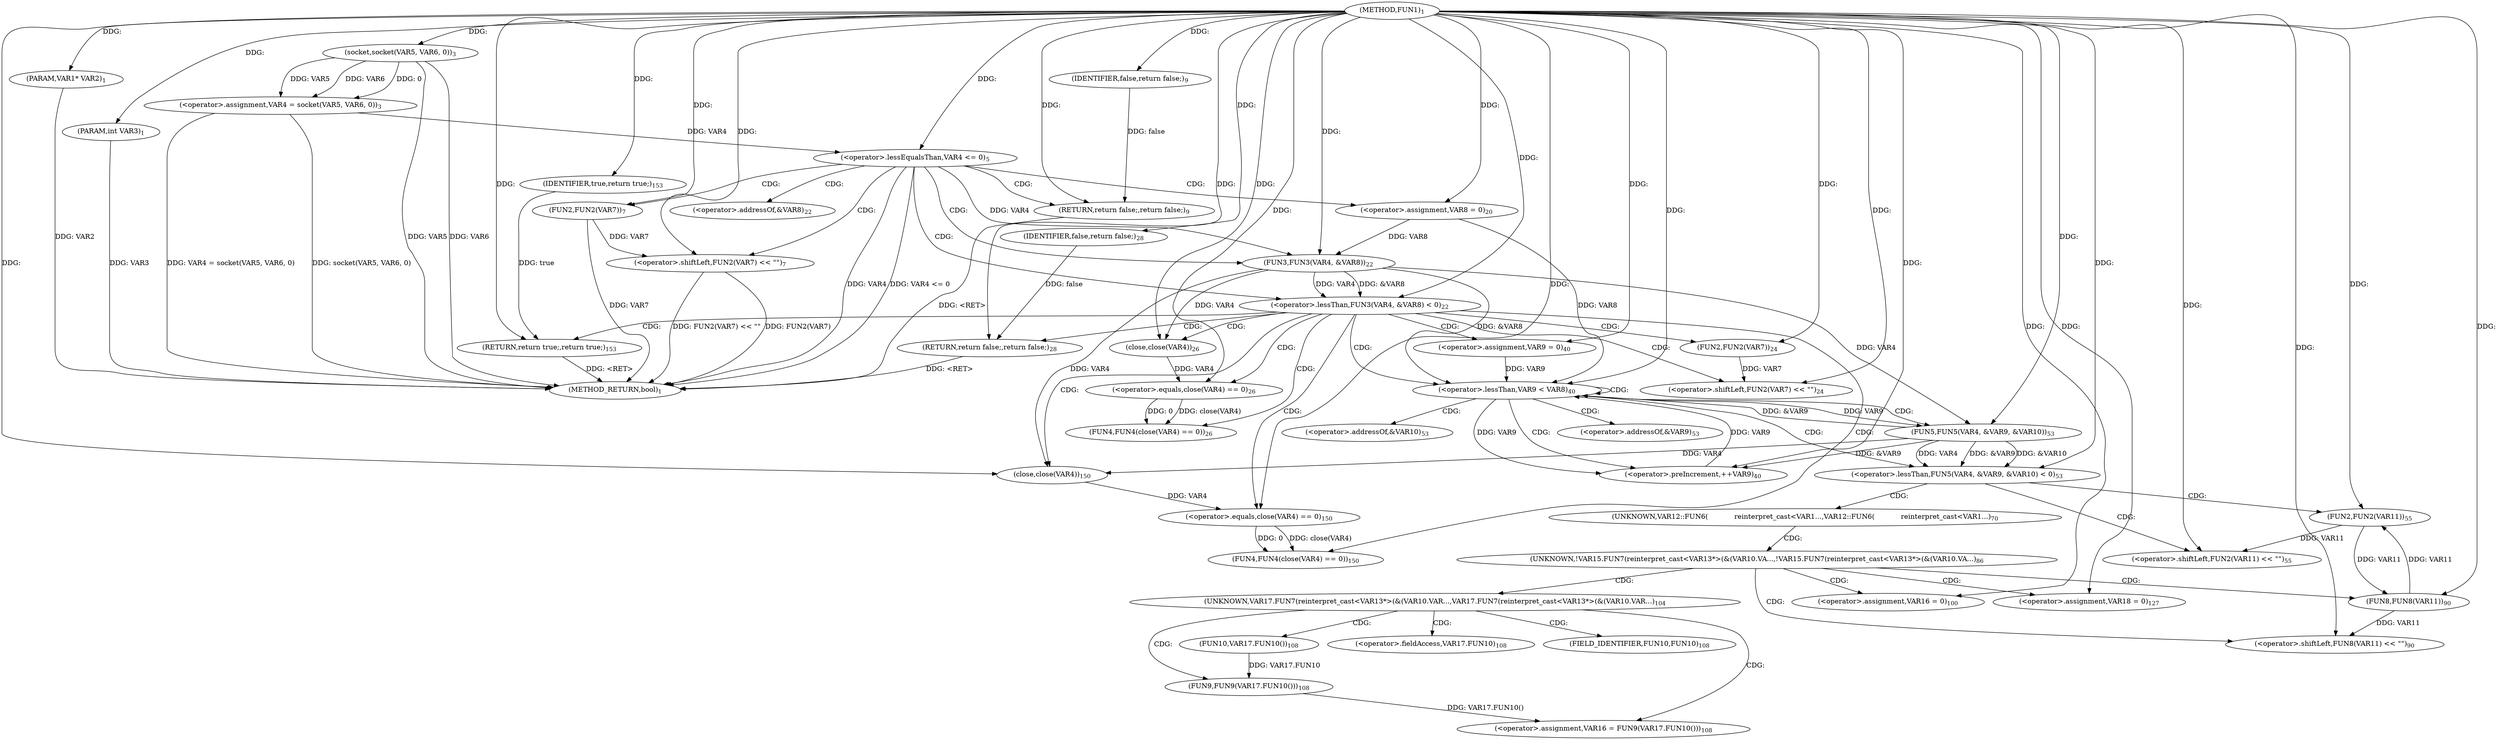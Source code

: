 digraph "FUN1" {  
"8" [label = <(METHOD,FUN1)<SUB>1</SUB>> ]
"120" [label = <(METHOD_RETURN,bool)<SUB>1</SUB>> ]
"9" [label = <(PARAM,VAR1* VAR2)<SUB>1</SUB>> ]
"10" [label = <(PARAM,int VAR3)<SUB>1</SUB>> ]
"13" [label = <(&lt;operator&gt;.assignment,VAR4 = socket(VAR5, VAR6, 0))<SUB>3</SUB>> ]
"31" [label = <(&lt;operator&gt;.assignment,VAR8 = 0)<SUB>20</SUB>> ]
"113" [label = <(FUN4,FUN4(close(VAR4) == 0))<SUB>150</SUB>> ]
"118" [label = <(RETURN,return true;,return true;)<SUB>153</SUB>> ]
"20" [label = <(&lt;operator&gt;.lessEqualsThan,VAR4 &lt;= 0)<SUB>5</SUB>> ]
"35" [label = <(&lt;operator&gt;.lessThan,FUN3(VAR4, &amp;VAR8) &lt; 0)<SUB>22</SUB>> ]
"59" [label = <(&lt;operator&gt;.lessThan,VAR9 &lt; VAR8)<SUB>40</SUB>> ]
"62" [label = <(&lt;operator&gt;.preIncrement,++VAR9)<SUB>40</SUB>> ]
"119" [label = <(IDENTIFIER,true,return true;)<SUB>153</SUB>> ]
"15" [label = <(socket,socket(VAR5, VAR6, 0))<SUB>3</SUB>> ]
"24" [label = <(&lt;operator&gt;.shiftLeft,FUN2(VAR7) &lt;&lt; &quot;&quot;)<SUB>7</SUB>> ]
"28" [label = <(RETURN,return false;,return false;)<SUB>9</SUB>> ]
"42" [label = <(&lt;operator&gt;.shiftLeft,FUN2(VAR7) &lt;&lt; &quot;&quot;)<SUB>24</SUB>> ]
"46" [label = <(FUN4,FUN4(close(VAR4) == 0))<SUB>26</SUB>> ]
"51" [label = <(RETURN,return false;,return false;)<SUB>28</SUB>> ]
"56" [label = <(&lt;operator&gt;.assignment,VAR9 = 0)<SUB>40</SUB>> ]
"95" [label = <(&lt;operator&gt;.assignment,VAR16 = 0)<SUB>100</SUB>> ]
"110" [label = <(&lt;operator&gt;.assignment,VAR18 = 0)<SUB>127</SUB>> ]
"114" [label = <(&lt;operator&gt;.equals,close(VAR4) == 0)<SUB>150</SUB>> ]
"29" [label = <(IDENTIFIER,false,return false;)<SUB>9</SUB>> ]
"36" [label = <(FUN3,FUN3(VAR4, &amp;VAR8))<SUB>22</SUB>> ]
"52" [label = <(IDENTIFIER,false,return false;)<SUB>28</SUB>> ]
"67" [label = <(&lt;operator&gt;.lessThan,FUN5(VAR4, &amp;VAR9, &amp;VAR10) &lt; 0)<SUB>53</SUB>> ]
"115" [label = <(close,close(VAR4))<SUB>150</SUB>> ]
"25" [label = <(FUN2,FUN2(VAR7))<SUB>7</SUB>> ]
"43" [label = <(FUN2,FUN2(VAR7))<SUB>24</SUB>> ]
"47" [label = <(&lt;operator&gt;.equals,close(VAR4) == 0)<SUB>26</SUB>> ]
"76" [label = <(&lt;operator&gt;.shiftLeft,FUN2(VAR11) &lt;&lt; &quot;&quot;)<SUB>55</SUB>> ]
"89" [label = <(&lt;operator&gt;.shiftLeft,FUN8(VAR11) &lt;&lt; &quot;&quot;)<SUB>90</SUB>> ]
"102" [label = <(&lt;operator&gt;.assignment,VAR16 = FUN9(VAR17.FUN10()))<SUB>108</SUB>> ]
"48" [label = <(close,close(VAR4))<SUB>26</SUB>> ]
"68" [label = <(FUN5,FUN5(VAR4, &amp;VAR9, &amp;VAR10))<SUB>53</SUB>> ]
"77" [label = <(FUN2,FUN2(VAR11))<SUB>55</SUB>> ]
"90" [label = <(FUN8,FUN8(VAR11))<SUB>90</SUB>> ]
"104" [label = <(FUN9,FUN9(VAR17.FUN10()))<SUB>108</SUB>> ]
"105" [label = <(FUN10,VAR17.FUN10())<SUB>108</SUB>> ]
"38" [label = <(&lt;operator&gt;.addressOf,&amp;VAR8)<SUB>22</SUB>> ]
"82" [label = <(UNKNOWN,VAR12::FUN6(

            reinterpret_cast&lt;VAR1...,VAR12::FUN6(

            reinterpret_cast&lt;VAR1...)<SUB>70</SUB>> ]
"87" [label = <(UNKNOWN,!VAR15.FUN7(reinterpret_cast&lt;VAR13*&gt;(&amp;(VAR10.VA...,!VAR15.FUN7(reinterpret_cast&lt;VAR13*&gt;(&amp;(VAR10.VA...)<SUB>86</SUB>> ]
"100" [label = <(UNKNOWN,VAR17.FUN7(reinterpret_cast&lt;VAR13*&gt;(&amp;(VAR10.VAR...,VAR17.FUN7(reinterpret_cast&lt;VAR13*&gt;(&amp;(VAR10.VAR...)<SUB>104</SUB>> ]
"70" [label = <(&lt;operator&gt;.addressOf,&amp;VAR9)<SUB>53</SUB>> ]
"72" [label = <(&lt;operator&gt;.addressOf,&amp;VAR10)<SUB>53</SUB>> ]
"106" [label = <(&lt;operator&gt;.fieldAccess,VAR17.FUN10)<SUB>108</SUB>> ]
"108" [label = <(FIELD_IDENTIFIER,FUN10,FUN10)<SUB>108</SUB>> ]
  "28" -> "120"  [ label = "DDG: &lt;RET&gt;"] 
  "118" -> "120"  [ label = "DDG: &lt;RET&gt;"] 
  "51" -> "120"  [ label = "DDG: &lt;RET&gt;"] 
  "9" -> "120"  [ label = "DDG: VAR2"] 
  "10" -> "120"  [ label = "DDG: VAR3"] 
  "15" -> "120"  [ label = "DDG: VAR6"] 
  "13" -> "120"  [ label = "DDG: socket(VAR5, VAR6, 0)"] 
  "13" -> "120"  [ label = "DDG: VAR4 = socket(VAR5, VAR6, 0)"] 
  "20" -> "120"  [ label = "DDG: VAR4"] 
  "20" -> "120"  [ label = "DDG: VAR4 &lt;= 0"] 
  "25" -> "120"  [ label = "DDG: VAR7"] 
  "24" -> "120"  [ label = "DDG: FUN2(VAR7)"] 
  "24" -> "120"  [ label = "DDG: FUN2(VAR7) &lt;&lt; &quot;&quot;"] 
  "15" -> "120"  [ label = "DDG: VAR5"] 
  "8" -> "9"  [ label = "DDG: "] 
  "8" -> "10"  [ label = "DDG: "] 
  "15" -> "13"  [ label = "DDG: VAR5"] 
  "15" -> "13"  [ label = "DDG: VAR6"] 
  "15" -> "13"  [ label = "DDG: 0"] 
  "8" -> "31"  [ label = "DDG: "] 
  "119" -> "118"  [ label = "DDG: true"] 
  "8" -> "118"  [ label = "DDG: "] 
  "114" -> "113"  [ label = "DDG: close(VAR4)"] 
  "114" -> "113"  [ label = "DDG: 0"] 
  "8" -> "119"  [ label = "DDG: "] 
  "8" -> "15"  [ label = "DDG: "] 
  "13" -> "20"  [ label = "DDG: VAR4"] 
  "8" -> "20"  [ label = "DDG: "] 
  "29" -> "28"  [ label = "DDG: false"] 
  "8" -> "28"  [ label = "DDG: "] 
  "36" -> "35"  [ label = "DDG: VAR4"] 
  "36" -> "35"  [ label = "DDG: &amp;VAR8"] 
  "8" -> "35"  [ label = "DDG: "] 
  "52" -> "51"  [ label = "DDG: false"] 
  "8" -> "51"  [ label = "DDG: "] 
  "8" -> "56"  [ label = "DDG: "] 
  "56" -> "59"  [ label = "DDG: VAR9"] 
  "68" -> "59"  [ label = "DDG: &amp;VAR9"] 
  "62" -> "59"  [ label = "DDG: VAR9"] 
  "8" -> "59"  [ label = "DDG: "] 
  "31" -> "59"  [ label = "DDG: VAR8"] 
  "36" -> "59"  [ label = "DDG: &amp;VAR8"] 
  "59" -> "62"  [ label = "DDG: VAR9"] 
  "68" -> "62"  [ label = "DDG: &amp;VAR9"] 
  "8" -> "62"  [ label = "DDG: "] 
  "8" -> "95"  [ label = "DDG: "] 
  "8" -> "110"  [ label = "DDG: "] 
  "115" -> "114"  [ label = "DDG: VAR4"] 
  "8" -> "114"  [ label = "DDG: "] 
  "25" -> "24"  [ label = "DDG: VAR7"] 
  "8" -> "24"  [ label = "DDG: "] 
  "8" -> "29"  [ label = "DDG: "] 
  "20" -> "36"  [ label = "DDG: VAR4"] 
  "8" -> "36"  [ label = "DDG: "] 
  "31" -> "36"  [ label = "DDG: VAR8"] 
  "43" -> "42"  [ label = "DDG: VAR7"] 
  "8" -> "42"  [ label = "DDG: "] 
  "47" -> "46"  [ label = "DDG: close(VAR4)"] 
  "47" -> "46"  [ label = "DDG: 0"] 
  "8" -> "52"  [ label = "DDG: "] 
  "36" -> "115"  [ label = "DDG: VAR4"] 
  "68" -> "115"  [ label = "DDG: VAR4"] 
  "8" -> "115"  [ label = "DDG: "] 
  "8" -> "25"  [ label = "DDG: "] 
  "8" -> "43"  [ label = "DDG: "] 
  "48" -> "47"  [ label = "DDG: VAR4"] 
  "8" -> "47"  [ label = "DDG: "] 
  "68" -> "67"  [ label = "DDG: VAR4"] 
  "68" -> "67"  [ label = "DDG: &amp;VAR9"] 
  "68" -> "67"  [ label = "DDG: &amp;VAR10"] 
  "8" -> "67"  [ label = "DDG: "] 
  "104" -> "102"  [ label = "DDG: VAR17.FUN10()"] 
  "36" -> "48"  [ label = "DDG: VAR4"] 
  "8" -> "48"  [ label = "DDG: "] 
  "36" -> "68"  [ label = "DDG: VAR4"] 
  "8" -> "68"  [ label = "DDG: "] 
  "59" -> "68"  [ label = "DDG: VAR9"] 
  "77" -> "76"  [ label = "DDG: VAR11"] 
  "8" -> "76"  [ label = "DDG: "] 
  "90" -> "89"  [ label = "DDG: VAR11"] 
  "8" -> "89"  [ label = "DDG: "] 
  "90" -> "77"  [ label = "DDG: VAR11"] 
  "8" -> "77"  [ label = "DDG: "] 
  "77" -> "90"  [ label = "DDG: VAR11"] 
  "8" -> "90"  [ label = "DDG: "] 
  "105" -> "104"  [ label = "DDG: VAR17.FUN10"] 
  "20" -> "28"  [ label = "CDG: "] 
  "20" -> "38"  [ label = "CDG: "] 
  "20" -> "25"  [ label = "CDG: "] 
  "20" -> "35"  [ label = "CDG: "] 
  "20" -> "24"  [ label = "CDG: "] 
  "20" -> "36"  [ label = "CDG: "] 
  "20" -> "31"  [ label = "CDG: "] 
  "35" -> "47"  [ label = "CDG: "] 
  "35" -> "48"  [ label = "CDG: "] 
  "35" -> "115"  [ label = "CDG: "] 
  "35" -> "42"  [ label = "CDG: "] 
  "35" -> "51"  [ label = "CDG: "] 
  "35" -> "113"  [ label = "CDG: "] 
  "35" -> "46"  [ label = "CDG: "] 
  "35" -> "114"  [ label = "CDG: "] 
  "35" -> "56"  [ label = "CDG: "] 
  "35" -> "59"  [ label = "CDG: "] 
  "35" -> "43"  [ label = "CDG: "] 
  "35" -> "118"  [ label = "CDG: "] 
  "59" -> "68"  [ label = "CDG: "] 
  "59" -> "72"  [ label = "CDG: "] 
  "59" -> "67"  [ label = "CDG: "] 
  "59" -> "59"  [ label = "CDG: "] 
  "59" -> "70"  [ label = "CDG: "] 
  "59" -> "62"  [ label = "CDG: "] 
  "67" -> "77"  [ label = "CDG: "] 
  "67" -> "76"  [ label = "CDG: "] 
  "67" -> "82"  [ label = "CDG: "] 
  "82" -> "87"  [ label = "CDG: "] 
  "87" -> "89"  [ label = "CDG: "] 
  "87" -> "95"  [ label = "CDG: "] 
  "87" -> "90"  [ label = "CDG: "] 
  "87" -> "100"  [ label = "CDG: "] 
  "87" -> "110"  [ label = "CDG: "] 
  "100" -> "102"  [ label = "CDG: "] 
  "100" -> "104"  [ label = "CDG: "] 
  "100" -> "106"  [ label = "CDG: "] 
  "100" -> "105"  [ label = "CDG: "] 
  "100" -> "108"  [ label = "CDG: "] 
}
